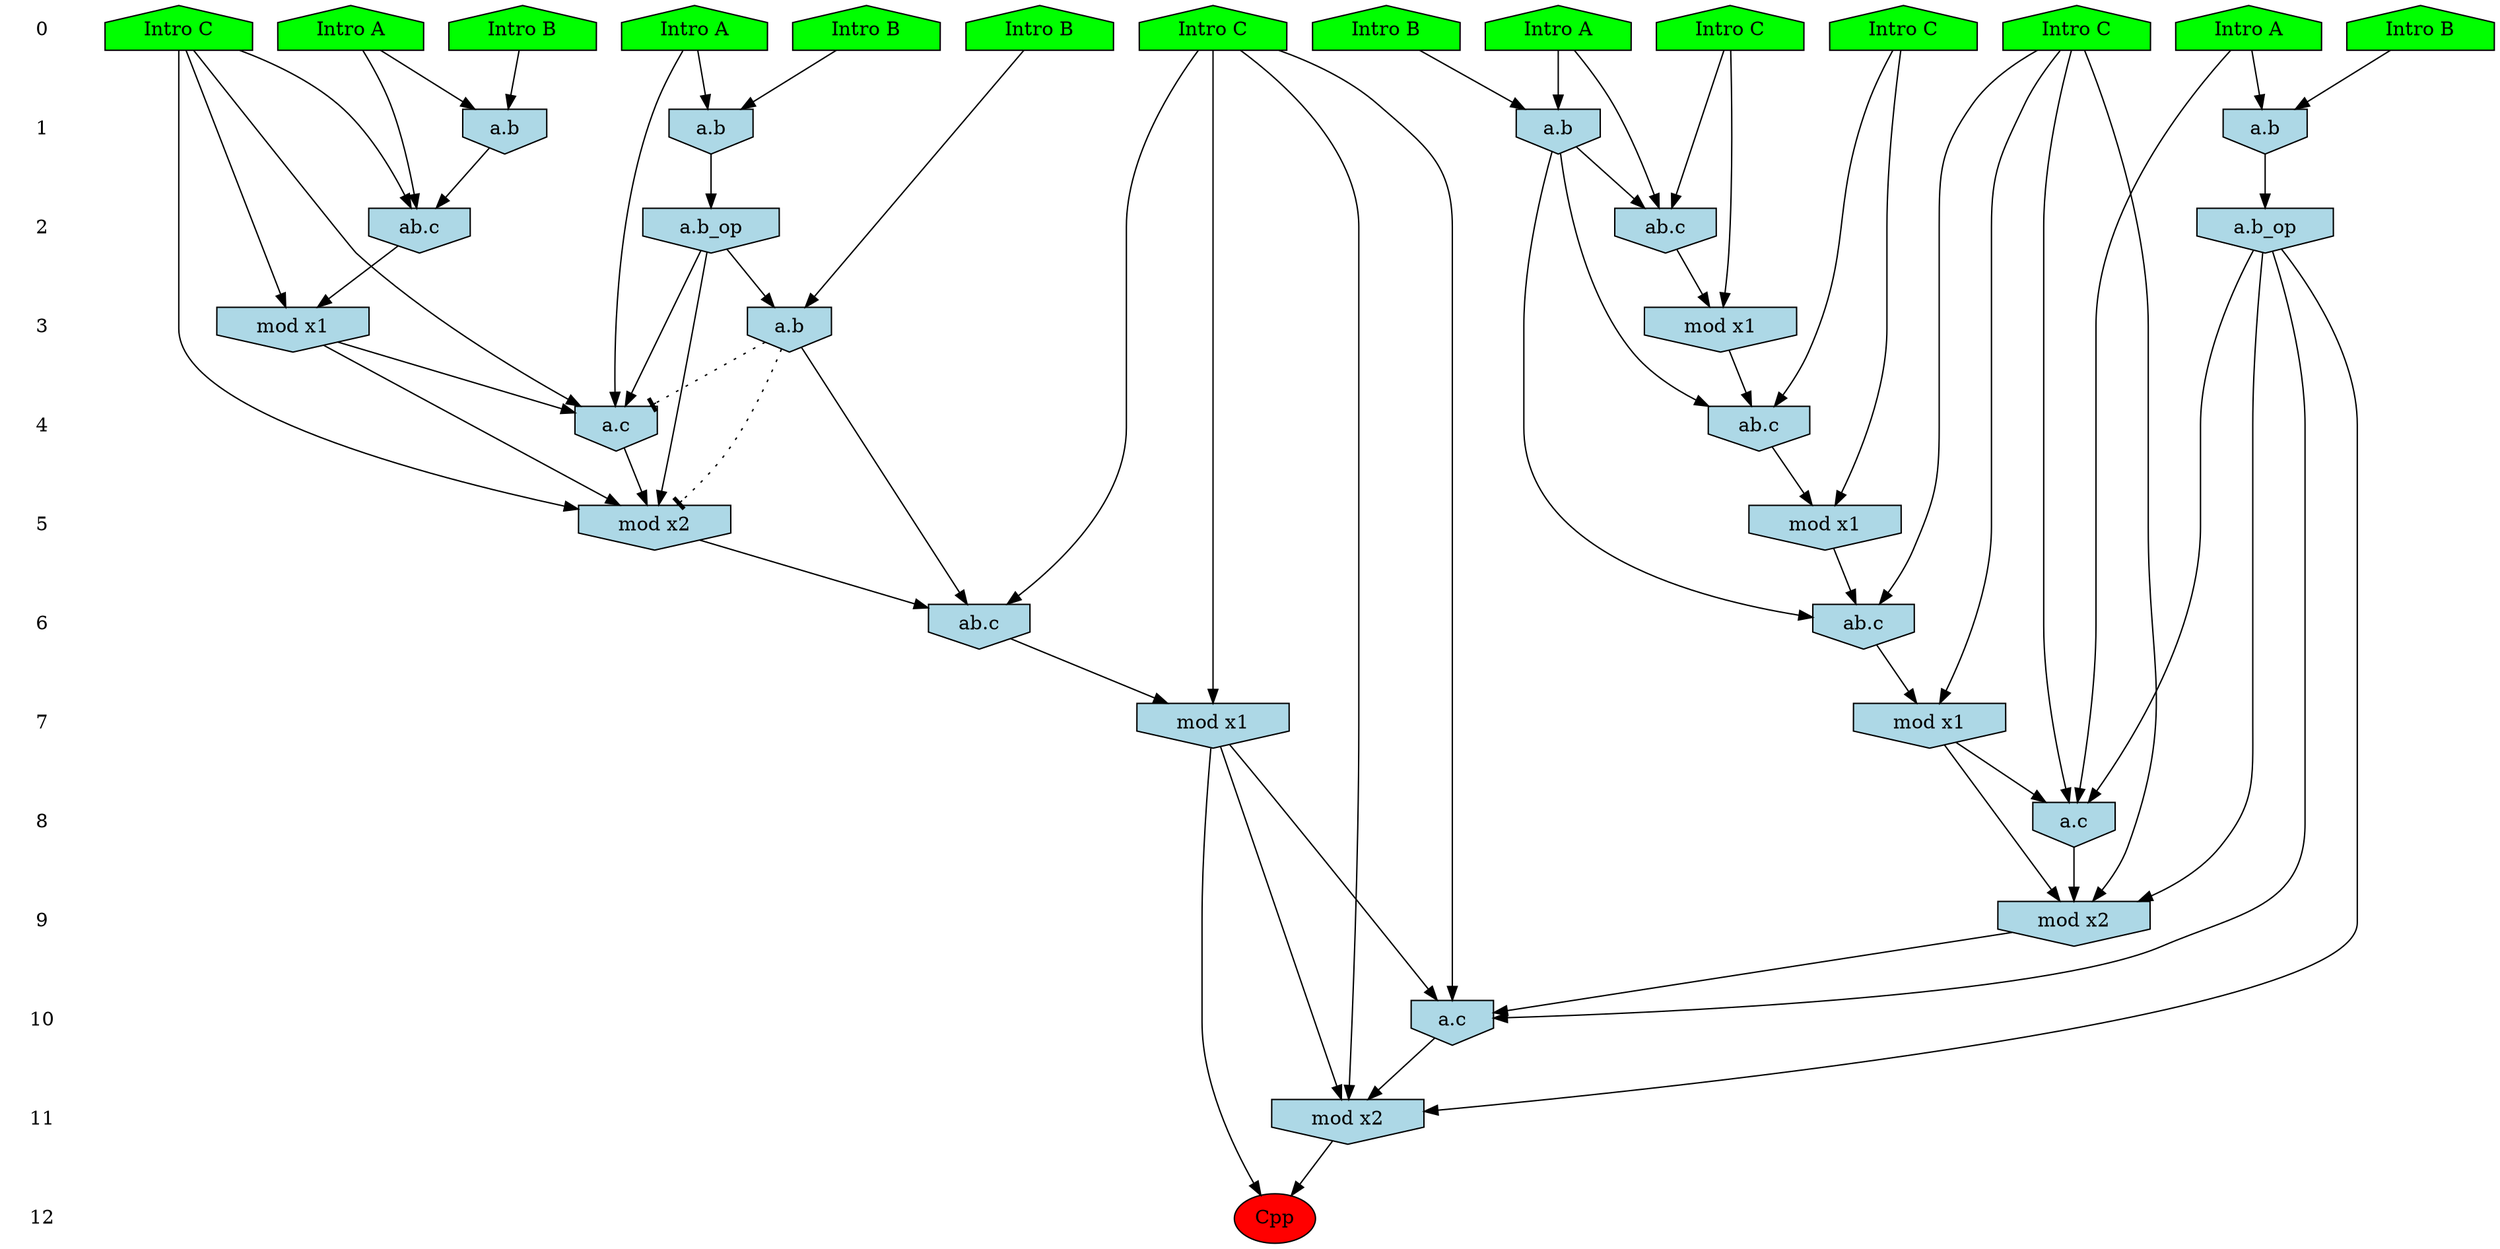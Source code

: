 /* Compression of 1 causal flows obtained in average at 1.731757E+01 t.u */
/* Compressed causal flows were: [3043] */
digraph G{
 ranksep=.5 ; 
{ rank = same ; "0" [shape=plaintext] ; node_1 [label ="Intro B", shape=house, style=filled, fillcolor=green] ;
node_2 [label ="Intro B", shape=house, style=filled, fillcolor=green] ;
node_3 [label ="Intro A", shape=house, style=filled, fillcolor=green] ;
node_4 [label ="Intro A", shape=house, style=filled, fillcolor=green] ;
node_5 [label ="Intro B", shape=house, style=filled, fillcolor=green] ;
node_6 [label ="Intro A", shape=house, style=filled, fillcolor=green] ;
node_7 [label ="Intro A", shape=house, style=filled, fillcolor=green] ;
node_8 [label ="Intro B", shape=house, style=filled, fillcolor=green] ;
node_9 [label ="Intro B", shape=house, style=filled, fillcolor=green] ;
node_10 [label ="Intro C", shape=house, style=filled, fillcolor=green] ;
node_11 [label ="Intro C", shape=house, style=filled, fillcolor=green] ;
node_12 [label ="Intro C", shape=house, style=filled, fillcolor=green] ;
node_13 [label ="Intro C", shape=house, style=filled, fillcolor=green] ;
node_14 [label ="Intro C", shape=house, style=filled, fillcolor=green] ;
}
{ rank = same ; "1" [shape=plaintext] ; node_15 [label="a.b", shape=invhouse, style=filled, fillcolor = lightblue] ;
node_16 [label="a.b", shape=invhouse, style=filled, fillcolor = lightblue] ;
node_20 [label="a.b", shape=invhouse, style=filled, fillcolor = lightblue] ;
node_25 [label="a.b", shape=invhouse, style=filled, fillcolor = lightblue] ;
}
{ rank = same ; "2" [shape=plaintext] ; node_17 [label="ab.c", shape=invhouse, style=filled, fillcolor = lightblue] ;
node_19 [label="ab.c", shape=invhouse, style=filled, fillcolor = lightblue] ;
node_21 [label="a.b_op", shape=invhouse, style=filled, fillcolor = lightblue] ;
node_26 [label="a.b_op", shape=invhouse, style=filled, fillcolor = lightblue] ;
}
{ rank = same ; "3" [shape=plaintext] ; node_18 [label="mod x1", shape=invhouse, style=filled, fillcolor = lightblue] ;
node_23 [label="mod x1", shape=invhouse, style=filled, fillcolor = lightblue] ;
node_33 [label="a.b", shape=invhouse, style=filled, fillcolor = lightblue] ;
}
{ rank = same ; "4" [shape=plaintext] ; node_22 [label="a.c", shape=invhouse, style=filled, fillcolor = lightblue] ;
node_27 [label="ab.c", shape=invhouse, style=filled, fillcolor = lightblue] ;
}
{ rank = same ; "5" [shape=plaintext] ; node_24 [label="mod x2", shape=invhouse, style=filled, fillcolor = lightblue] ;
node_28 [label="mod x1", shape=invhouse, style=filled, fillcolor = lightblue] ;
}
{ rank = same ; "6" [shape=plaintext] ; node_29 [label="ab.c", shape=invhouse, style=filled, fillcolor = lightblue] ;
node_34 [label="ab.c", shape=invhouse, style=filled, fillcolor = lightblue] ;
}
{ rank = same ; "7" [shape=plaintext] ; node_30 [label="mod x1", shape=invhouse, style=filled, fillcolor = lightblue] ;
node_35 [label="mod x1", shape=invhouse, style=filled, fillcolor = lightblue] ;
}
{ rank = same ; "8" [shape=plaintext] ; node_31 [label="a.c", shape=invhouse, style=filled, fillcolor = lightblue] ;
}
{ rank = same ; "9" [shape=plaintext] ; node_32 [label="mod x2", shape=invhouse, style=filled, fillcolor = lightblue] ;
}
{ rank = same ; "10" [shape=plaintext] ; node_36 [label="a.c", shape=invhouse, style=filled, fillcolor = lightblue] ;
}
{ rank = same ; "11" [shape=plaintext] ; node_37 [label="mod x2", shape=invhouse, style=filled, fillcolor = lightblue] ;
}
{ rank = same ; "12" [shape=plaintext] ; node_38 [label ="Cpp", style=filled, fillcolor=red] ;
}
"0" -> "1" [style="invis"]; 
"1" -> "2" [style="invis"]; 
"2" -> "3" [style="invis"]; 
"3" -> "4" [style="invis"]; 
"4" -> "5" [style="invis"]; 
"5" -> "6" [style="invis"]; 
"6" -> "7" [style="invis"]; 
"7" -> "8" [style="invis"]; 
"8" -> "9" [style="invis"]; 
"9" -> "10" [style="invis"]; 
"10" -> "11" [style="invis"]; 
"11" -> "12" [style="invis"]; 
node_4 -> node_15
node_9 -> node_15
node_3 -> node_16
node_5 -> node_16
node_3 -> node_17
node_10 -> node_17
node_16 -> node_17
node_10 -> node_18
node_17 -> node_18
node_4 -> node_19
node_14 -> node_19
node_15 -> node_19
node_1 -> node_20
node_6 -> node_20
node_20 -> node_21
node_6 -> node_22
node_10 -> node_22
node_18 -> node_22
node_21 -> node_22
node_14 -> node_23
node_19 -> node_23
node_10 -> node_24
node_18 -> node_24
node_21 -> node_24
node_22 -> node_24
node_2 -> node_25
node_7 -> node_25
node_25 -> node_26
node_13 -> node_27
node_15 -> node_27
node_23 -> node_27
node_13 -> node_28
node_27 -> node_28
node_12 -> node_29
node_15 -> node_29
node_28 -> node_29
node_12 -> node_30
node_29 -> node_30
node_7 -> node_31
node_12 -> node_31
node_26 -> node_31
node_30 -> node_31
node_12 -> node_32
node_26 -> node_32
node_30 -> node_32
node_31 -> node_32
node_8 -> node_33
node_21 -> node_33
node_11 -> node_34
node_24 -> node_34
node_33 -> node_34
node_11 -> node_35
node_34 -> node_35
node_11 -> node_36
node_26 -> node_36
node_32 -> node_36
node_35 -> node_36
node_11 -> node_37
node_26 -> node_37
node_35 -> node_37
node_36 -> node_37
node_35 -> node_38
node_37 -> node_38
node_33 -> node_24 [style=dotted, arrowhead = tee] 
node_33 -> node_22 [style=dotted, arrowhead = tee] 
}
/*
 Dot generation time: 0.000165
*/